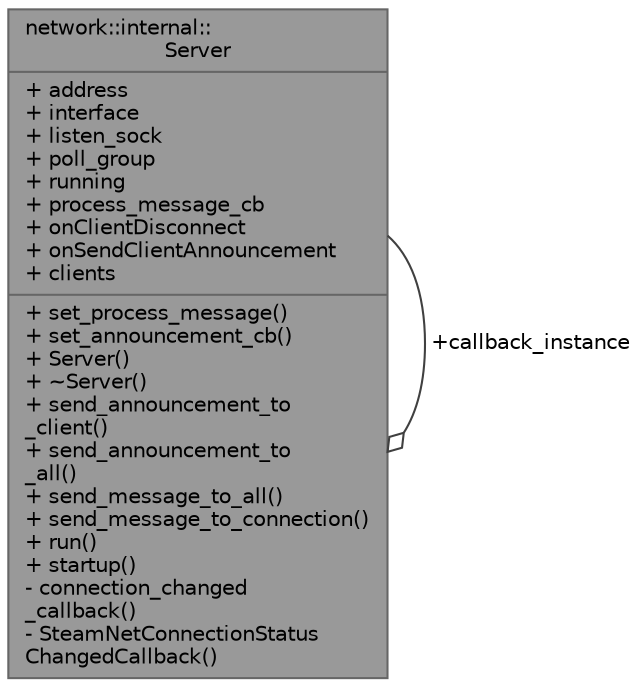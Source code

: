 digraph "network::internal::Server"
{
 // LATEX_PDF_SIZE
  bgcolor="transparent";
  edge [fontname=Helvetica,fontsize=10,labelfontname=Helvetica,labelfontsize=10];
  node [fontname=Helvetica,fontsize=10,shape=box,height=0.2,width=0.4];
  Node1 [shape=record,label="{network::internal::\lServer\n|+ address\l+ interface\l+ listen_sock\l+ poll_group\l+ running\l+ process_message_cb\l+ onClientDisconnect\l+ onSendClientAnnouncement\l+ clients\l|+ set_process_message()\l+ set_announcement_cb()\l+ Server()\l+ ~Server()\l+ send_announcement_to\l_client()\l+ send_announcement_to\l_all()\l+ send_message_to_all()\l+ send_message_to_connection()\l+ run()\l+ startup()\l- connection_changed\l_callback()\l- SteamNetConnectionStatus\lChangedCallback()\l}",height=0.2,width=0.4,color="gray40", fillcolor="grey60", style="filled", fontcolor="black",tooltip=" "];
  Node1 -> Node1 [color="grey25",style="solid",label=" +callback_instance" ,arrowhead="odiamond"];
}
